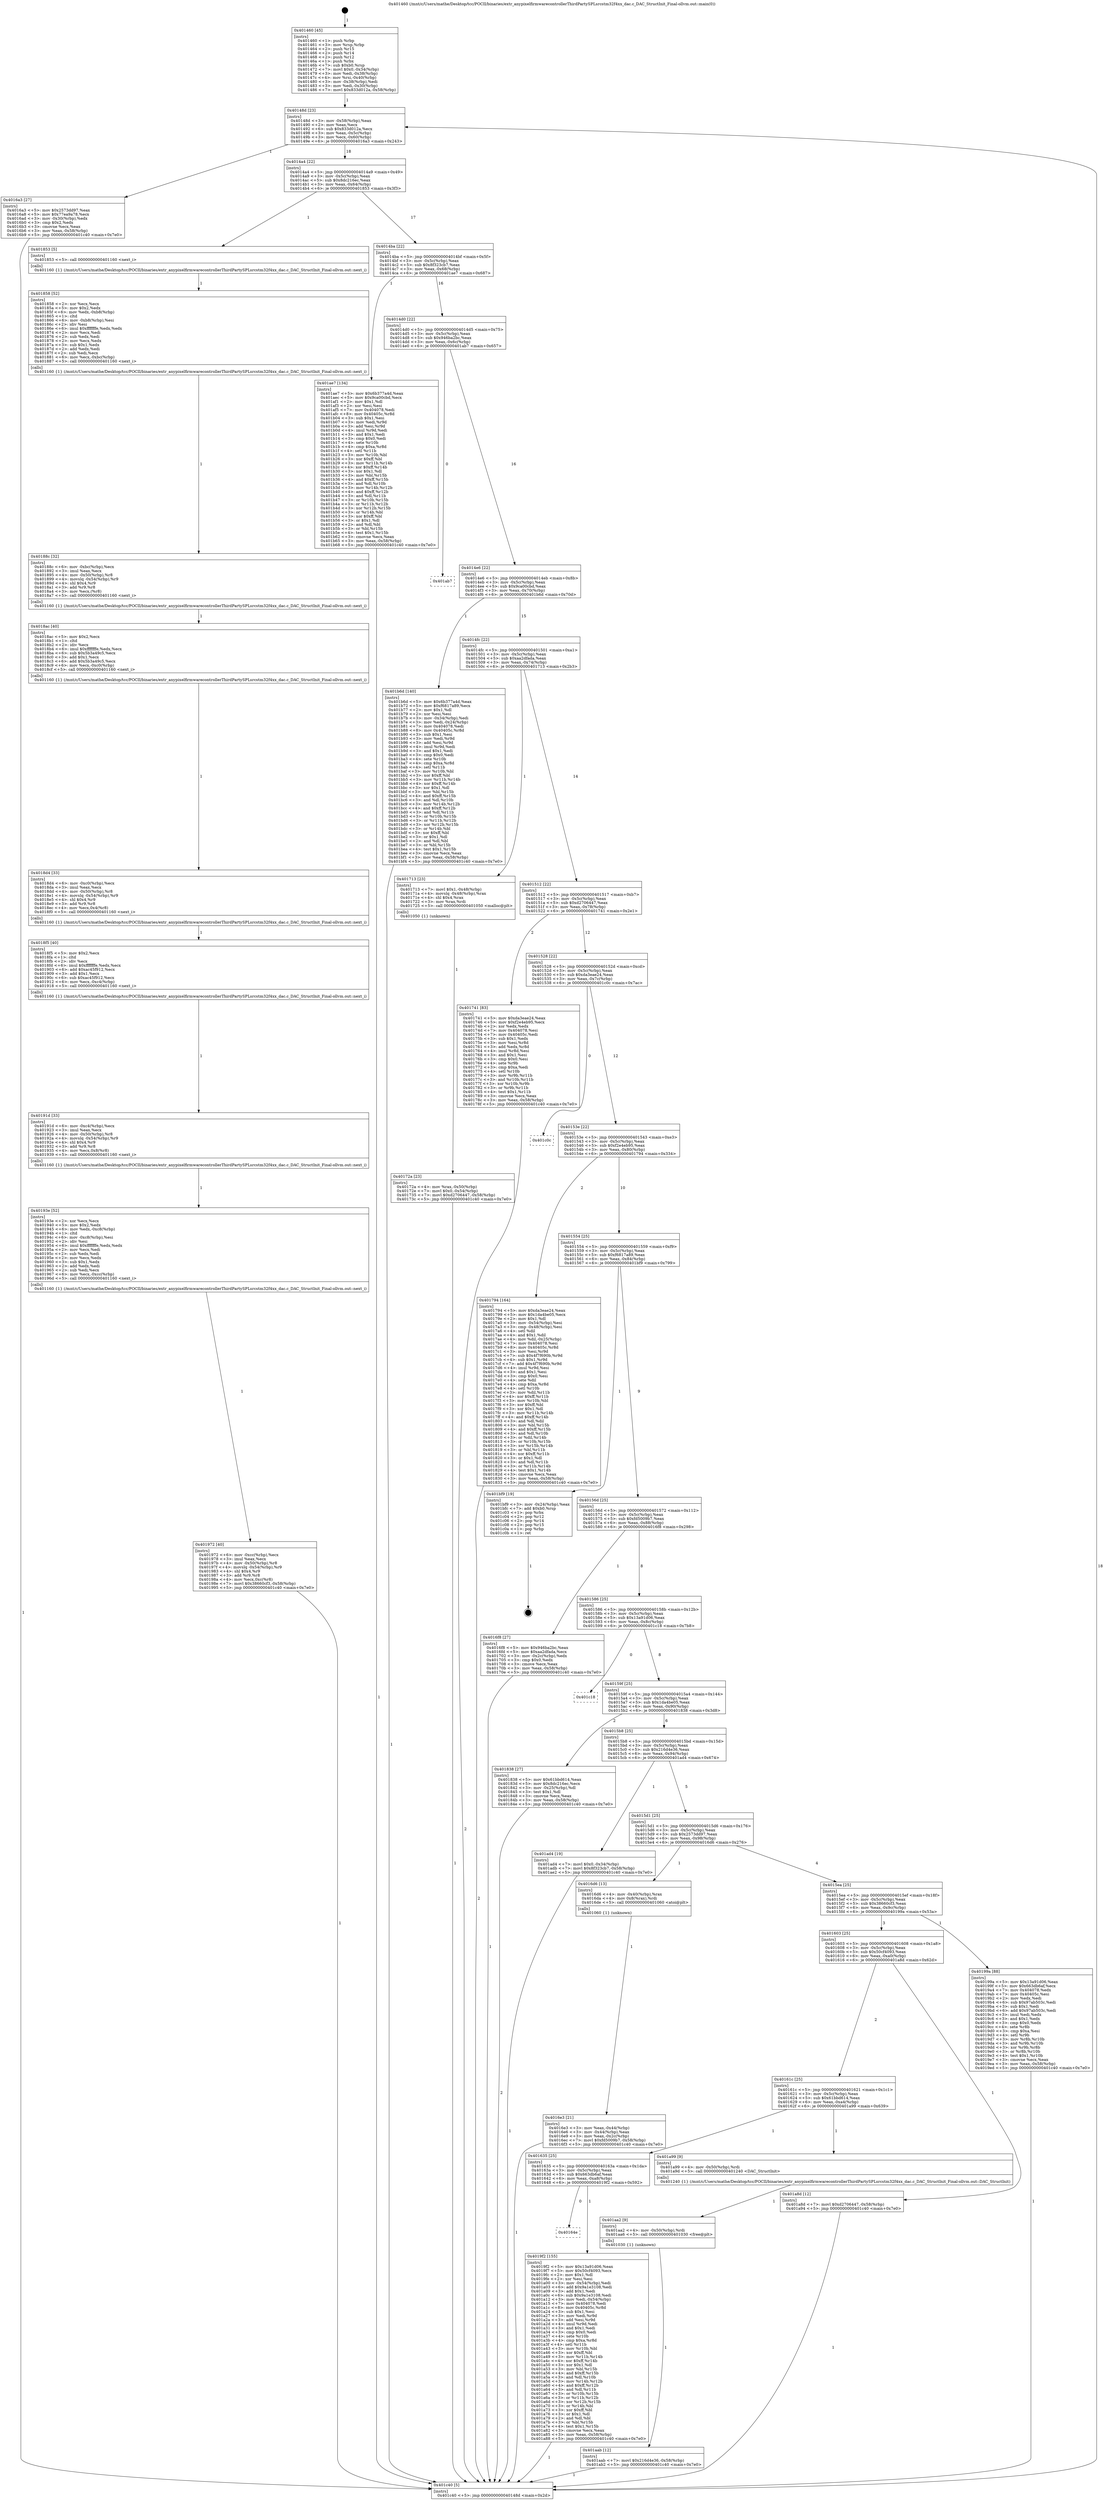 digraph "0x401460" {
  label = "0x401460 (/mnt/c/Users/mathe/Desktop/tcc/POCII/binaries/extr_anypixelfirmwarecontrollerThirdPartySPLsrcstm32f4xx_dac.c_DAC_StructInit_Final-ollvm.out::main(0))"
  labelloc = "t"
  node[shape=record]

  Entry [label="",width=0.3,height=0.3,shape=circle,fillcolor=black,style=filled]
  "0x40148d" [label="{
     0x40148d [23]\l
     | [instrs]\l
     &nbsp;&nbsp;0x40148d \<+3\>: mov -0x58(%rbp),%eax\l
     &nbsp;&nbsp;0x401490 \<+2\>: mov %eax,%ecx\l
     &nbsp;&nbsp;0x401492 \<+6\>: sub $0x833d012a,%ecx\l
     &nbsp;&nbsp;0x401498 \<+3\>: mov %eax,-0x5c(%rbp)\l
     &nbsp;&nbsp;0x40149b \<+3\>: mov %ecx,-0x60(%rbp)\l
     &nbsp;&nbsp;0x40149e \<+6\>: je 00000000004016a3 \<main+0x243\>\l
  }"]
  "0x4016a3" [label="{
     0x4016a3 [27]\l
     | [instrs]\l
     &nbsp;&nbsp;0x4016a3 \<+5\>: mov $0x2573dd97,%eax\l
     &nbsp;&nbsp;0x4016a8 \<+5\>: mov $0x77ea9a78,%ecx\l
     &nbsp;&nbsp;0x4016ad \<+3\>: mov -0x30(%rbp),%edx\l
     &nbsp;&nbsp;0x4016b0 \<+3\>: cmp $0x2,%edx\l
     &nbsp;&nbsp;0x4016b3 \<+3\>: cmovne %ecx,%eax\l
     &nbsp;&nbsp;0x4016b6 \<+3\>: mov %eax,-0x58(%rbp)\l
     &nbsp;&nbsp;0x4016b9 \<+5\>: jmp 0000000000401c40 \<main+0x7e0\>\l
  }"]
  "0x4014a4" [label="{
     0x4014a4 [22]\l
     | [instrs]\l
     &nbsp;&nbsp;0x4014a4 \<+5\>: jmp 00000000004014a9 \<main+0x49\>\l
     &nbsp;&nbsp;0x4014a9 \<+3\>: mov -0x5c(%rbp),%eax\l
     &nbsp;&nbsp;0x4014ac \<+5\>: sub $0x8dc216ec,%eax\l
     &nbsp;&nbsp;0x4014b1 \<+3\>: mov %eax,-0x64(%rbp)\l
     &nbsp;&nbsp;0x4014b4 \<+6\>: je 0000000000401853 \<main+0x3f3\>\l
  }"]
  "0x401c40" [label="{
     0x401c40 [5]\l
     | [instrs]\l
     &nbsp;&nbsp;0x401c40 \<+5\>: jmp 000000000040148d \<main+0x2d\>\l
  }"]
  "0x401460" [label="{
     0x401460 [45]\l
     | [instrs]\l
     &nbsp;&nbsp;0x401460 \<+1\>: push %rbp\l
     &nbsp;&nbsp;0x401461 \<+3\>: mov %rsp,%rbp\l
     &nbsp;&nbsp;0x401464 \<+2\>: push %r15\l
     &nbsp;&nbsp;0x401466 \<+2\>: push %r14\l
     &nbsp;&nbsp;0x401468 \<+2\>: push %r12\l
     &nbsp;&nbsp;0x40146a \<+1\>: push %rbx\l
     &nbsp;&nbsp;0x40146b \<+7\>: sub $0xb0,%rsp\l
     &nbsp;&nbsp;0x401472 \<+7\>: movl $0x0,-0x34(%rbp)\l
     &nbsp;&nbsp;0x401479 \<+3\>: mov %edi,-0x38(%rbp)\l
     &nbsp;&nbsp;0x40147c \<+4\>: mov %rsi,-0x40(%rbp)\l
     &nbsp;&nbsp;0x401480 \<+3\>: mov -0x38(%rbp),%edi\l
     &nbsp;&nbsp;0x401483 \<+3\>: mov %edi,-0x30(%rbp)\l
     &nbsp;&nbsp;0x401486 \<+7\>: movl $0x833d012a,-0x58(%rbp)\l
  }"]
  Exit [label="",width=0.3,height=0.3,shape=circle,fillcolor=black,style=filled,peripheries=2]
  "0x401853" [label="{
     0x401853 [5]\l
     | [instrs]\l
     &nbsp;&nbsp;0x401853 \<+5\>: call 0000000000401160 \<next_i\>\l
     | [calls]\l
     &nbsp;&nbsp;0x401160 \{1\} (/mnt/c/Users/mathe/Desktop/tcc/POCII/binaries/extr_anypixelfirmwarecontrollerThirdPartySPLsrcstm32f4xx_dac.c_DAC_StructInit_Final-ollvm.out::next_i)\l
  }"]
  "0x4014ba" [label="{
     0x4014ba [22]\l
     | [instrs]\l
     &nbsp;&nbsp;0x4014ba \<+5\>: jmp 00000000004014bf \<main+0x5f\>\l
     &nbsp;&nbsp;0x4014bf \<+3\>: mov -0x5c(%rbp),%eax\l
     &nbsp;&nbsp;0x4014c2 \<+5\>: sub $0x8f323cb7,%eax\l
     &nbsp;&nbsp;0x4014c7 \<+3\>: mov %eax,-0x68(%rbp)\l
     &nbsp;&nbsp;0x4014ca \<+6\>: je 0000000000401ae7 \<main+0x687\>\l
  }"]
  "0x401aab" [label="{
     0x401aab [12]\l
     | [instrs]\l
     &nbsp;&nbsp;0x401aab \<+7\>: movl $0x216d4e36,-0x58(%rbp)\l
     &nbsp;&nbsp;0x401ab2 \<+5\>: jmp 0000000000401c40 \<main+0x7e0\>\l
  }"]
  "0x401ae7" [label="{
     0x401ae7 [134]\l
     | [instrs]\l
     &nbsp;&nbsp;0x401ae7 \<+5\>: mov $0x6b377a4d,%eax\l
     &nbsp;&nbsp;0x401aec \<+5\>: mov $0x9ca00cbd,%ecx\l
     &nbsp;&nbsp;0x401af1 \<+2\>: mov $0x1,%dl\l
     &nbsp;&nbsp;0x401af3 \<+2\>: xor %esi,%esi\l
     &nbsp;&nbsp;0x401af5 \<+7\>: mov 0x404078,%edi\l
     &nbsp;&nbsp;0x401afc \<+8\>: mov 0x40405c,%r8d\l
     &nbsp;&nbsp;0x401b04 \<+3\>: sub $0x1,%esi\l
     &nbsp;&nbsp;0x401b07 \<+3\>: mov %edi,%r9d\l
     &nbsp;&nbsp;0x401b0a \<+3\>: add %esi,%r9d\l
     &nbsp;&nbsp;0x401b0d \<+4\>: imul %r9d,%edi\l
     &nbsp;&nbsp;0x401b11 \<+3\>: and $0x1,%edi\l
     &nbsp;&nbsp;0x401b14 \<+3\>: cmp $0x0,%edi\l
     &nbsp;&nbsp;0x401b17 \<+4\>: sete %r10b\l
     &nbsp;&nbsp;0x401b1b \<+4\>: cmp $0xa,%r8d\l
     &nbsp;&nbsp;0x401b1f \<+4\>: setl %r11b\l
     &nbsp;&nbsp;0x401b23 \<+3\>: mov %r10b,%bl\l
     &nbsp;&nbsp;0x401b26 \<+3\>: xor $0xff,%bl\l
     &nbsp;&nbsp;0x401b29 \<+3\>: mov %r11b,%r14b\l
     &nbsp;&nbsp;0x401b2c \<+4\>: xor $0xff,%r14b\l
     &nbsp;&nbsp;0x401b30 \<+3\>: xor $0x1,%dl\l
     &nbsp;&nbsp;0x401b33 \<+3\>: mov %bl,%r15b\l
     &nbsp;&nbsp;0x401b36 \<+4\>: and $0xff,%r15b\l
     &nbsp;&nbsp;0x401b3a \<+3\>: and %dl,%r10b\l
     &nbsp;&nbsp;0x401b3d \<+3\>: mov %r14b,%r12b\l
     &nbsp;&nbsp;0x401b40 \<+4\>: and $0xff,%r12b\l
     &nbsp;&nbsp;0x401b44 \<+3\>: and %dl,%r11b\l
     &nbsp;&nbsp;0x401b47 \<+3\>: or %r10b,%r15b\l
     &nbsp;&nbsp;0x401b4a \<+3\>: or %r11b,%r12b\l
     &nbsp;&nbsp;0x401b4d \<+3\>: xor %r12b,%r15b\l
     &nbsp;&nbsp;0x401b50 \<+3\>: or %r14b,%bl\l
     &nbsp;&nbsp;0x401b53 \<+3\>: xor $0xff,%bl\l
     &nbsp;&nbsp;0x401b56 \<+3\>: or $0x1,%dl\l
     &nbsp;&nbsp;0x401b59 \<+2\>: and %dl,%bl\l
     &nbsp;&nbsp;0x401b5b \<+3\>: or %bl,%r15b\l
     &nbsp;&nbsp;0x401b5e \<+4\>: test $0x1,%r15b\l
     &nbsp;&nbsp;0x401b62 \<+3\>: cmovne %ecx,%eax\l
     &nbsp;&nbsp;0x401b65 \<+3\>: mov %eax,-0x58(%rbp)\l
     &nbsp;&nbsp;0x401b68 \<+5\>: jmp 0000000000401c40 \<main+0x7e0\>\l
  }"]
  "0x4014d0" [label="{
     0x4014d0 [22]\l
     | [instrs]\l
     &nbsp;&nbsp;0x4014d0 \<+5\>: jmp 00000000004014d5 \<main+0x75\>\l
     &nbsp;&nbsp;0x4014d5 \<+3\>: mov -0x5c(%rbp),%eax\l
     &nbsp;&nbsp;0x4014d8 \<+5\>: sub $0x946ba2bc,%eax\l
     &nbsp;&nbsp;0x4014dd \<+3\>: mov %eax,-0x6c(%rbp)\l
     &nbsp;&nbsp;0x4014e0 \<+6\>: je 0000000000401ab7 \<main+0x657\>\l
  }"]
  "0x401aa2" [label="{
     0x401aa2 [9]\l
     | [instrs]\l
     &nbsp;&nbsp;0x401aa2 \<+4\>: mov -0x50(%rbp),%rdi\l
     &nbsp;&nbsp;0x401aa6 \<+5\>: call 0000000000401030 \<free@plt\>\l
     | [calls]\l
     &nbsp;&nbsp;0x401030 \{1\} (unknown)\l
  }"]
  "0x401ab7" [label="{
     0x401ab7\l
  }", style=dashed]
  "0x4014e6" [label="{
     0x4014e6 [22]\l
     | [instrs]\l
     &nbsp;&nbsp;0x4014e6 \<+5\>: jmp 00000000004014eb \<main+0x8b\>\l
     &nbsp;&nbsp;0x4014eb \<+3\>: mov -0x5c(%rbp),%eax\l
     &nbsp;&nbsp;0x4014ee \<+5\>: sub $0x9ca00cbd,%eax\l
     &nbsp;&nbsp;0x4014f3 \<+3\>: mov %eax,-0x70(%rbp)\l
     &nbsp;&nbsp;0x4014f6 \<+6\>: je 0000000000401b6d \<main+0x70d\>\l
  }"]
  "0x40164e" [label="{
     0x40164e\l
  }", style=dashed]
  "0x401b6d" [label="{
     0x401b6d [140]\l
     | [instrs]\l
     &nbsp;&nbsp;0x401b6d \<+5\>: mov $0x6b377a4d,%eax\l
     &nbsp;&nbsp;0x401b72 \<+5\>: mov $0xf6817a89,%ecx\l
     &nbsp;&nbsp;0x401b77 \<+2\>: mov $0x1,%dl\l
     &nbsp;&nbsp;0x401b79 \<+2\>: xor %esi,%esi\l
     &nbsp;&nbsp;0x401b7b \<+3\>: mov -0x34(%rbp),%edi\l
     &nbsp;&nbsp;0x401b7e \<+3\>: mov %edi,-0x24(%rbp)\l
     &nbsp;&nbsp;0x401b81 \<+7\>: mov 0x404078,%edi\l
     &nbsp;&nbsp;0x401b88 \<+8\>: mov 0x40405c,%r8d\l
     &nbsp;&nbsp;0x401b90 \<+3\>: sub $0x1,%esi\l
     &nbsp;&nbsp;0x401b93 \<+3\>: mov %edi,%r9d\l
     &nbsp;&nbsp;0x401b96 \<+3\>: add %esi,%r9d\l
     &nbsp;&nbsp;0x401b99 \<+4\>: imul %r9d,%edi\l
     &nbsp;&nbsp;0x401b9d \<+3\>: and $0x1,%edi\l
     &nbsp;&nbsp;0x401ba0 \<+3\>: cmp $0x0,%edi\l
     &nbsp;&nbsp;0x401ba3 \<+4\>: sete %r10b\l
     &nbsp;&nbsp;0x401ba7 \<+4\>: cmp $0xa,%r8d\l
     &nbsp;&nbsp;0x401bab \<+4\>: setl %r11b\l
     &nbsp;&nbsp;0x401baf \<+3\>: mov %r10b,%bl\l
     &nbsp;&nbsp;0x401bb2 \<+3\>: xor $0xff,%bl\l
     &nbsp;&nbsp;0x401bb5 \<+3\>: mov %r11b,%r14b\l
     &nbsp;&nbsp;0x401bb8 \<+4\>: xor $0xff,%r14b\l
     &nbsp;&nbsp;0x401bbc \<+3\>: xor $0x1,%dl\l
     &nbsp;&nbsp;0x401bbf \<+3\>: mov %bl,%r15b\l
     &nbsp;&nbsp;0x401bc2 \<+4\>: and $0xff,%r15b\l
     &nbsp;&nbsp;0x401bc6 \<+3\>: and %dl,%r10b\l
     &nbsp;&nbsp;0x401bc9 \<+3\>: mov %r14b,%r12b\l
     &nbsp;&nbsp;0x401bcc \<+4\>: and $0xff,%r12b\l
     &nbsp;&nbsp;0x401bd0 \<+3\>: and %dl,%r11b\l
     &nbsp;&nbsp;0x401bd3 \<+3\>: or %r10b,%r15b\l
     &nbsp;&nbsp;0x401bd6 \<+3\>: or %r11b,%r12b\l
     &nbsp;&nbsp;0x401bd9 \<+3\>: xor %r12b,%r15b\l
     &nbsp;&nbsp;0x401bdc \<+3\>: or %r14b,%bl\l
     &nbsp;&nbsp;0x401bdf \<+3\>: xor $0xff,%bl\l
     &nbsp;&nbsp;0x401be2 \<+3\>: or $0x1,%dl\l
     &nbsp;&nbsp;0x401be5 \<+2\>: and %dl,%bl\l
     &nbsp;&nbsp;0x401be7 \<+3\>: or %bl,%r15b\l
     &nbsp;&nbsp;0x401bea \<+4\>: test $0x1,%r15b\l
     &nbsp;&nbsp;0x401bee \<+3\>: cmovne %ecx,%eax\l
     &nbsp;&nbsp;0x401bf1 \<+3\>: mov %eax,-0x58(%rbp)\l
     &nbsp;&nbsp;0x401bf4 \<+5\>: jmp 0000000000401c40 \<main+0x7e0\>\l
  }"]
  "0x4014fc" [label="{
     0x4014fc [22]\l
     | [instrs]\l
     &nbsp;&nbsp;0x4014fc \<+5\>: jmp 0000000000401501 \<main+0xa1\>\l
     &nbsp;&nbsp;0x401501 \<+3\>: mov -0x5c(%rbp),%eax\l
     &nbsp;&nbsp;0x401504 \<+5\>: sub $0xaa2dfada,%eax\l
     &nbsp;&nbsp;0x401509 \<+3\>: mov %eax,-0x74(%rbp)\l
     &nbsp;&nbsp;0x40150c \<+6\>: je 0000000000401713 \<main+0x2b3\>\l
  }"]
  "0x4019f2" [label="{
     0x4019f2 [155]\l
     | [instrs]\l
     &nbsp;&nbsp;0x4019f2 \<+5\>: mov $0x13a91d06,%eax\l
     &nbsp;&nbsp;0x4019f7 \<+5\>: mov $0x50cf4093,%ecx\l
     &nbsp;&nbsp;0x4019fc \<+2\>: mov $0x1,%dl\l
     &nbsp;&nbsp;0x4019fe \<+2\>: xor %esi,%esi\l
     &nbsp;&nbsp;0x401a00 \<+3\>: mov -0x54(%rbp),%edi\l
     &nbsp;&nbsp;0x401a03 \<+6\>: add $0x9a1e3108,%edi\l
     &nbsp;&nbsp;0x401a09 \<+3\>: add $0x1,%edi\l
     &nbsp;&nbsp;0x401a0c \<+6\>: sub $0x9a1e3108,%edi\l
     &nbsp;&nbsp;0x401a12 \<+3\>: mov %edi,-0x54(%rbp)\l
     &nbsp;&nbsp;0x401a15 \<+7\>: mov 0x404078,%edi\l
     &nbsp;&nbsp;0x401a1c \<+8\>: mov 0x40405c,%r8d\l
     &nbsp;&nbsp;0x401a24 \<+3\>: sub $0x1,%esi\l
     &nbsp;&nbsp;0x401a27 \<+3\>: mov %edi,%r9d\l
     &nbsp;&nbsp;0x401a2a \<+3\>: add %esi,%r9d\l
     &nbsp;&nbsp;0x401a2d \<+4\>: imul %r9d,%edi\l
     &nbsp;&nbsp;0x401a31 \<+3\>: and $0x1,%edi\l
     &nbsp;&nbsp;0x401a34 \<+3\>: cmp $0x0,%edi\l
     &nbsp;&nbsp;0x401a37 \<+4\>: sete %r10b\l
     &nbsp;&nbsp;0x401a3b \<+4\>: cmp $0xa,%r8d\l
     &nbsp;&nbsp;0x401a3f \<+4\>: setl %r11b\l
     &nbsp;&nbsp;0x401a43 \<+3\>: mov %r10b,%bl\l
     &nbsp;&nbsp;0x401a46 \<+3\>: xor $0xff,%bl\l
     &nbsp;&nbsp;0x401a49 \<+3\>: mov %r11b,%r14b\l
     &nbsp;&nbsp;0x401a4c \<+4\>: xor $0xff,%r14b\l
     &nbsp;&nbsp;0x401a50 \<+3\>: xor $0x1,%dl\l
     &nbsp;&nbsp;0x401a53 \<+3\>: mov %bl,%r15b\l
     &nbsp;&nbsp;0x401a56 \<+4\>: and $0xff,%r15b\l
     &nbsp;&nbsp;0x401a5a \<+3\>: and %dl,%r10b\l
     &nbsp;&nbsp;0x401a5d \<+3\>: mov %r14b,%r12b\l
     &nbsp;&nbsp;0x401a60 \<+4\>: and $0xff,%r12b\l
     &nbsp;&nbsp;0x401a64 \<+3\>: and %dl,%r11b\l
     &nbsp;&nbsp;0x401a67 \<+3\>: or %r10b,%r15b\l
     &nbsp;&nbsp;0x401a6a \<+3\>: or %r11b,%r12b\l
     &nbsp;&nbsp;0x401a6d \<+3\>: xor %r12b,%r15b\l
     &nbsp;&nbsp;0x401a70 \<+3\>: or %r14b,%bl\l
     &nbsp;&nbsp;0x401a73 \<+3\>: xor $0xff,%bl\l
     &nbsp;&nbsp;0x401a76 \<+3\>: or $0x1,%dl\l
     &nbsp;&nbsp;0x401a79 \<+2\>: and %dl,%bl\l
     &nbsp;&nbsp;0x401a7b \<+3\>: or %bl,%r15b\l
     &nbsp;&nbsp;0x401a7e \<+4\>: test $0x1,%r15b\l
     &nbsp;&nbsp;0x401a82 \<+3\>: cmovne %ecx,%eax\l
     &nbsp;&nbsp;0x401a85 \<+3\>: mov %eax,-0x58(%rbp)\l
     &nbsp;&nbsp;0x401a88 \<+5\>: jmp 0000000000401c40 \<main+0x7e0\>\l
  }"]
  "0x401713" [label="{
     0x401713 [23]\l
     | [instrs]\l
     &nbsp;&nbsp;0x401713 \<+7\>: movl $0x1,-0x48(%rbp)\l
     &nbsp;&nbsp;0x40171a \<+4\>: movslq -0x48(%rbp),%rax\l
     &nbsp;&nbsp;0x40171e \<+4\>: shl $0x4,%rax\l
     &nbsp;&nbsp;0x401722 \<+3\>: mov %rax,%rdi\l
     &nbsp;&nbsp;0x401725 \<+5\>: call 0000000000401050 \<malloc@plt\>\l
     | [calls]\l
     &nbsp;&nbsp;0x401050 \{1\} (unknown)\l
  }"]
  "0x401512" [label="{
     0x401512 [22]\l
     | [instrs]\l
     &nbsp;&nbsp;0x401512 \<+5\>: jmp 0000000000401517 \<main+0xb7\>\l
     &nbsp;&nbsp;0x401517 \<+3\>: mov -0x5c(%rbp),%eax\l
     &nbsp;&nbsp;0x40151a \<+5\>: sub $0xd2706447,%eax\l
     &nbsp;&nbsp;0x40151f \<+3\>: mov %eax,-0x78(%rbp)\l
     &nbsp;&nbsp;0x401522 \<+6\>: je 0000000000401741 \<main+0x2e1\>\l
  }"]
  "0x401635" [label="{
     0x401635 [25]\l
     | [instrs]\l
     &nbsp;&nbsp;0x401635 \<+5\>: jmp 000000000040163a \<main+0x1da\>\l
     &nbsp;&nbsp;0x40163a \<+3\>: mov -0x5c(%rbp),%eax\l
     &nbsp;&nbsp;0x40163d \<+5\>: sub $0x663db6af,%eax\l
     &nbsp;&nbsp;0x401642 \<+6\>: mov %eax,-0xa8(%rbp)\l
     &nbsp;&nbsp;0x401648 \<+6\>: je 00000000004019f2 \<main+0x592\>\l
  }"]
  "0x401741" [label="{
     0x401741 [83]\l
     | [instrs]\l
     &nbsp;&nbsp;0x401741 \<+5\>: mov $0xda3eae24,%eax\l
     &nbsp;&nbsp;0x401746 \<+5\>: mov $0xf2e4eb95,%ecx\l
     &nbsp;&nbsp;0x40174b \<+2\>: xor %edx,%edx\l
     &nbsp;&nbsp;0x40174d \<+7\>: mov 0x404078,%esi\l
     &nbsp;&nbsp;0x401754 \<+7\>: mov 0x40405c,%edi\l
     &nbsp;&nbsp;0x40175b \<+3\>: sub $0x1,%edx\l
     &nbsp;&nbsp;0x40175e \<+3\>: mov %esi,%r8d\l
     &nbsp;&nbsp;0x401761 \<+3\>: add %edx,%r8d\l
     &nbsp;&nbsp;0x401764 \<+4\>: imul %r8d,%esi\l
     &nbsp;&nbsp;0x401768 \<+3\>: and $0x1,%esi\l
     &nbsp;&nbsp;0x40176b \<+3\>: cmp $0x0,%esi\l
     &nbsp;&nbsp;0x40176e \<+4\>: sete %r9b\l
     &nbsp;&nbsp;0x401772 \<+3\>: cmp $0xa,%edi\l
     &nbsp;&nbsp;0x401775 \<+4\>: setl %r10b\l
     &nbsp;&nbsp;0x401779 \<+3\>: mov %r9b,%r11b\l
     &nbsp;&nbsp;0x40177c \<+3\>: and %r10b,%r11b\l
     &nbsp;&nbsp;0x40177f \<+3\>: xor %r10b,%r9b\l
     &nbsp;&nbsp;0x401782 \<+3\>: or %r9b,%r11b\l
     &nbsp;&nbsp;0x401785 \<+4\>: test $0x1,%r11b\l
     &nbsp;&nbsp;0x401789 \<+3\>: cmovne %ecx,%eax\l
     &nbsp;&nbsp;0x40178c \<+3\>: mov %eax,-0x58(%rbp)\l
     &nbsp;&nbsp;0x40178f \<+5\>: jmp 0000000000401c40 \<main+0x7e0\>\l
  }"]
  "0x401528" [label="{
     0x401528 [22]\l
     | [instrs]\l
     &nbsp;&nbsp;0x401528 \<+5\>: jmp 000000000040152d \<main+0xcd\>\l
     &nbsp;&nbsp;0x40152d \<+3\>: mov -0x5c(%rbp),%eax\l
     &nbsp;&nbsp;0x401530 \<+5\>: sub $0xda3eae24,%eax\l
     &nbsp;&nbsp;0x401535 \<+3\>: mov %eax,-0x7c(%rbp)\l
     &nbsp;&nbsp;0x401538 \<+6\>: je 0000000000401c0c \<main+0x7ac\>\l
  }"]
  "0x401a99" [label="{
     0x401a99 [9]\l
     | [instrs]\l
     &nbsp;&nbsp;0x401a99 \<+4\>: mov -0x50(%rbp),%rdi\l
     &nbsp;&nbsp;0x401a9d \<+5\>: call 0000000000401240 \<DAC_StructInit\>\l
     | [calls]\l
     &nbsp;&nbsp;0x401240 \{1\} (/mnt/c/Users/mathe/Desktop/tcc/POCII/binaries/extr_anypixelfirmwarecontrollerThirdPartySPLsrcstm32f4xx_dac.c_DAC_StructInit_Final-ollvm.out::DAC_StructInit)\l
  }"]
  "0x401c0c" [label="{
     0x401c0c\l
  }", style=dashed]
  "0x40153e" [label="{
     0x40153e [22]\l
     | [instrs]\l
     &nbsp;&nbsp;0x40153e \<+5\>: jmp 0000000000401543 \<main+0xe3\>\l
     &nbsp;&nbsp;0x401543 \<+3\>: mov -0x5c(%rbp),%eax\l
     &nbsp;&nbsp;0x401546 \<+5\>: sub $0xf2e4eb95,%eax\l
     &nbsp;&nbsp;0x40154b \<+3\>: mov %eax,-0x80(%rbp)\l
     &nbsp;&nbsp;0x40154e \<+6\>: je 0000000000401794 \<main+0x334\>\l
  }"]
  "0x40161c" [label="{
     0x40161c [25]\l
     | [instrs]\l
     &nbsp;&nbsp;0x40161c \<+5\>: jmp 0000000000401621 \<main+0x1c1\>\l
     &nbsp;&nbsp;0x401621 \<+3\>: mov -0x5c(%rbp),%eax\l
     &nbsp;&nbsp;0x401624 \<+5\>: sub $0x61bbd614,%eax\l
     &nbsp;&nbsp;0x401629 \<+6\>: mov %eax,-0xa4(%rbp)\l
     &nbsp;&nbsp;0x40162f \<+6\>: je 0000000000401a99 \<main+0x639\>\l
  }"]
  "0x401794" [label="{
     0x401794 [164]\l
     | [instrs]\l
     &nbsp;&nbsp;0x401794 \<+5\>: mov $0xda3eae24,%eax\l
     &nbsp;&nbsp;0x401799 \<+5\>: mov $0x1da4be05,%ecx\l
     &nbsp;&nbsp;0x40179e \<+2\>: mov $0x1,%dl\l
     &nbsp;&nbsp;0x4017a0 \<+3\>: mov -0x54(%rbp),%esi\l
     &nbsp;&nbsp;0x4017a3 \<+3\>: cmp -0x48(%rbp),%esi\l
     &nbsp;&nbsp;0x4017a6 \<+4\>: setl %dil\l
     &nbsp;&nbsp;0x4017aa \<+4\>: and $0x1,%dil\l
     &nbsp;&nbsp;0x4017ae \<+4\>: mov %dil,-0x25(%rbp)\l
     &nbsp;&nbsp;0x4017b2 \<+7\>: mov 0x404078,%esi\l
     &nbsp;&nbsp;0x4017b9 \<+8\>: mov 0x40405c,%r8d\l
     &nbsp;&nbsp;0x4017c1 \<+3\>: mov %esi,%r9d\l
     &nbsp;&nbsp;0x4017c4 \<+7\>: sub $0x4f7f690b,%r9d\l
     &nbsp;&nbsp;0x4017cb \<+4\>: sub $0x1,%r9d\l
     &nbsp;&nbsp;0x4017cf \<+7\>: add $0x4f7f690b,%r9d\l
     &nbsp;&nbsp;0x4017d6 \<+4\>: imul %r9d,%esi\l
     &nbsp;&nbsp;0x4017da \<+3\>: and $0x1,%esi\l
     &nbsp;&nbsp;0x4017dd \<+3\>: cmp $0x0,%esi\l
     &nbsp;&nbsp;0x4017e0 \<+4\>: sete %dil\l
     &nbsp;&nbsp;0x4017e4 \<+4\>: cmp $0xa,%r8d\l
     &nbsp;&nbsp;0x4017e8 \<+4\>: setl %r10b\l
     &nbsp;&nbsp;0x4017ec \<+3\>: mov %dil,%r11b\l
     &nbsp;&nbsp;0x4017ef \<+4\>: xor $0xff,%r11b\l
     &nbsp;&nbsp;0x4017f3 \<+3\>: mov %r10b,%bl\l
     &nbsp;&nbsp;0x4017f6 \<+3\>: xor $0xff,%bl\l
     &nbsp;&nbsp;0x4017f9 \<+3\>: xor $0x1,%dl\l
     &nbsp;&nbsp;0x4017fc \<+3\>: mov %r11b,%r14b\l
     &nbsp;&nbsp;0x4017ff \<+4\>: and $0xff,%r14b\l
     &nbsp;&nbsp;0x401803 \<+3\>: and %dl,%dil\l
     &nbsp;&nbsp;0x401806 \<+3\>: mov %bl,%r15b\l
     &nbsp;&nbsp;0x401809 \<+4\>: and $0xff,%r15b\l
     &nbsp;&nbsp;0x40180d \<+3\>: and %dl,%r10b\l
     &nbsp;&nbsp;0x401810 \<+3\>: or %dil,%r14b\l
     &nbsp;&nbsp;0x401813 \<+3\>: or %r10b,%r15b\l
     &nbsp;&nbsp;0x401816 \<+3\>: xor %r15b,%r14b\l
     &nbsp;&nbsp;0x401819 \<+3\>: or %bl,%r11b\l
     &nbsp;&nbsp;0x40181c \<+4\>: xor $0xff,%r11b\l
     &nbsp;&nbsp;0x401820 \<+3\>: or $0x1,%dl\l
     &nbsp;&nbsp;0x401823 \<+3\>: and %dl,%r11b\l
     &nbsp;&nbsp;0x401826 \<+3\>: or %r11b,%r14b\l
     &nbsp;&nbsp;0x401829 \<+4\>: test $0x1,%r14b\l
     &nbsp;&nbsp;0x40182d \<+3\>: cmovne %ecx,%eax\l
     &nbsp;&nbsp;0x401830 \<+3\>: mov %eax,-0x58(%rbp)\l
     &nbsp;&nbsp;0x401833 \<+5\>: jmp 0000000000401c40 \<main+0x7e0\>\l
  }"]
  "0x401554" [label="{
     0x401554 [25]\l
     | [instrs]\l
     &nbsp;&nbsp;0x401554 \<+5\>: jmp 0000000000401559 \<main+0xf9\>\l
     &nbsp;&nbsp;0x401559 \<+3\>: mov -0x5c(%rbp),%eax\l
     &nbsp;&nbsp;0x40155c \<+5\>: sub $0xf6817a89,%eax\l
     &nbsp;&nbsp;0x401561 \<+6\>: mov %eax,-0x84(%rbp)\l
     &nbsp;&nbsp;0x401567 \<+6\>: je 0000000000401bf9 \<main+0x799\>\l
  }"]
  "0x401a8d" [label="{
     0x401a8d [12]\l
     | [instrs]\l
     &nbsp;&nbsp;0x401a8d \<+7\>: movl $0xd2706447,-0x58(%rbp)\l
     &nbsp;&nbsp;0x401a94 \<+5\>: jmp 0000000000401c40 \<main+0x7e0\>\l
  }"]
  "0x401bf9" [label="{
     0x401bf9 [19]\l
     | [instrs]\l
     &nbsp;&nbsp;0x401bf9 \<+3\>: mov -0x24(%rbp),%eax\l
     &nbsp;&nbsp;0x401bfc \<+7\>: add $0xb0,%rsp\l
     &nbsp;&nbsp;0x401c03 \<+1\>: pop %rbx\l
     &nbsp;&nbsp;0x401c04 \<+2\>: pop %r12\l
     &nbsp;&nbsp;0x401c06 \<+2\>: pop %r14\l
     &nbsp;&nbsp;0x401c08 \<+2\>: pop %r15\l
     &nbsp;&nbsp;0x401c0a \<+1\>: pop %rbp\l
     &nbsp;&nbsp;0x401c0b \<+1\>: ret\l
  }"]
  "0x40156d" [label="{
     0x40156d [25]\l
     | [instrs]\l
     &nbsp;&nbsp;0x40156d \<+5\>: jmp 0000000000401572 \<main+0x112\>\l
     &nbsp;&nbsp;0x401572 \<+3\>: mov -0x5c(%rbp),%eax\l
     &nbsp;&nbsp;0x401575 \<+5\>: sub $0xfd5009b7,%eax\l
     &nbsp;&nbsp;0x40157a \<+6\>: mov %eax,-0x88(%rbp)\l
     &nbsp;&nbsp;0x401580 \<+6\>: je 00000000004016f8 \<main+0x298\>\l
  }"]
  "0x401603" [label="{
     0x401603 [25]\l
     | [instrs]\l
     &nbsp;&nbsp;0x401603 \<+5\>: jmp 0000000000401608 \<main+0x1a8\>\l
     &nbsp;&nbsp;0x401608 \<+3\>: mov -0x5c(%rbp),%eax\l
     &nbsp;&nbsp;0x40160b \<+5\>: sub $0x50cf4093,%eax\l
     &nbsp;&nbsp;0x401610 \<+6\>: mov %eax,-0xa0(%rbp)\l
     &nbsp;&nbsp;0x401616 \<+6\>: je 0000000000401a8d \<main+0x62d\>\l
  }"]
  "0x4016f8" [label="{
     0x4016f8 [27]\l
     | [instrs]\l
     &nbsp;&nbsp;0x4016f8 \<+5\>: mov $0x946ba2bc,%eax\l
     &nbsp;&nbsp;0x4016fd \<+5\>: mov $0xaa2dfada,%ecx\l
     &nbsp;&nbsp;0x401702 \<+3\>: mov -0x2c(%rbp),%edx\l
     &nbsp;&nbsp;0x401705 \<+3\>: cmp $0x0,%edx\l
     &nbsp;&nbsp;0x401708 \<+3\>: cmove %ecx,%eax\l
     &nbsp;&nbsp;0x40170b \<+3\>: mov %eax,-0x58(%rbp)\l
     &nbsp;&nbsp;0x40170e \<+5\>: jmp 0000000000401c40 \<main+0x7e0\>\l
  }"]
  "0x401586" [label="{
     0x401586 [25]\l
     | [instrs]\l
     &nbsp;&nbsp;0x401586 \<+5\>: jmp 000000000040158b \<main+0x12b\>\l
     &nbsp;&nbsp;0x40158b \<+3\>: mov -0x5c(%rbp),%eax\l
     &nbsp;&nbsp;0x40158e \<+5\>: sub $0x13a91d06,%eax\l
     &nbsp;&nbsp;0x401593 \<+6\>: mov %eax,-0x8c(%rbp)\l
     &nbsp;&nbsp;0x401599 \<+6\>: je 0000000000401c18 \<main+0x7b8\>\l
  }"]
  "0x40199a" [label="{
     0x40199a [88]\l
     | [instrs]\l
     &nbsp;&nbsp;0x40199a \<+5\>: mov $0x13a91d06,%eax\l
     &nbsp;&nbsp;0x40199f \<+5\>: mov $0x663db6af,%ecx\l
     &nbsp;&nbsp;0x4019a4 \<+7\>: mov 0x404078,%edx\l
     &nbsp;&nbsp;0x4019ab \<+7\>: mov 0x40405c,%esi\l
     &nbsp;&nbsp;0x4019b2 \<+2\>: mov %edx,%edi\l
     &nbsp;&nbsp;0x4019b4 \<+6\>: sub $0x97ab503c,%edi\l
     &nbsp;&nbsp;0x4019ba \<+3\>: sub $0x1,%edi\l
     &nbsp;&nbsp;0x4019bd \<+6\>: add $0x97ab503c,%edi\l
     &nbsp;&nbsp;0x4019c3 \<+3\>: imul %edi,%edx\l
     &nbsp;&nbsp;0x4019c6 \<+3\>: and $0x1,%edx\l
     &nbsp;&nbsp;0x4019c9 \<+3\>: cmp $0x0,%edx\l
     &nbsp;&nbsp;0x4019cc \<+4\>: sete %r8b\l
     &nbsp;&nbsp;0x4019d0 \<+3\>: cmp $0xa,%esi\l
     &nbsp;&nbsp;0x4019d3 \<+4\>: setl %r9b\l
     &nbsp;&nbsp;0x4019d7 \<+3\>: mov %r8b,%r10b\l
     &nbsp;&nbsp;0x4019da \<+3\>: and %r9b,%r10b\l
     &nbsp;&nbsp;0x4019dd \<+3\>: xor %r9b,%r8b\l
     &nbsp;&nbsp;0x4019e0 \<+3\>: or %r8b,%r10b\l
     &nbsp;&nbsp;0x4019e3 \<+4\>: test $0x1,%r10b\l
     &nbsp;&nbsp;0x4019e7 \<+3\>: cmovne %ecx,%eax\l
     &nbsp;&nbsp;0x4019ea \<+3\>: mov %eax,-0x58(%rbp)\l
     &nbsp;&nbsp;0x4019ed \<+5\>: jmp 0000000000401c40 \<main+0x7e0\>\l
  }"]
  "0x401c18" [label="{
     0x401c18\l
  }", style=dashed]
  "0x40159f" [label="{
     0x40159f [25]\l
     | [instrs]\l
     &nbsp;&nbsp;0x40159f \<+5\>: jmp 00000000004015a4 \<main+0x144\>\l
     &nbsp;&nbsp;0x4015a4 \<+3\>: mov -0x5c(%rbp),%eax\l
     &nbsp;&nbsp;0x4015a7 \<+5\>: sub $0x1da4be05,%eax\l
     &nbsp;&nbsp;0x4015ac \<+6\>: mov %eax,-0x90(%rbp)\l
     &nbsp;&nbsp;0x4015b2 \<+6\>: je 0000000000401838 \<main+0x3d8\>\l
  }"]
  "0x401972" [label="{
     0x401972 [40]\l
     | [instrs]\l
     &nbsp;&nbsp;0x401972 \<+6\>: mov -0xcc(%rbp),%ecx\l
     &nbsp;&nbsp;0x401978 \<+3\>: imul %eax,%ecx\l
     &nbsp;&nbsp;0x40197b \<+4\>: mov -0x50(%rbp),%r8\l
     &nbsp;&nbsp;0x40197f \<+4\>: movslq -0x54(%rbp),%r9\l
     &nbsp;&nbsp;0x401983 \<+4\>: shl $0x4,%r9\l
     &nbsp;&nbsp;0x401987 \<+3\>: add %r9,%r8\l
     &nbsp;&nbsp;0x40198a \<+4\>: mov %ecx,0xc(%r8)\l
     &nbsp;&nbsp;0x40198e \<+7\>: movl $0x38660cf3,-0x58(%rbp)\l
     &nbsp;&nbsp;0x401995 \<+5\>: jmp 0000000000401c40 \<main+0x7e0\>\l
  }"]
  "0x401838" [label="{
     0x401838 [27]\l
     | [instrs]\l
     &nbsp;&nbsp;0x401838 \<+5\>: mov $0x61bbd614,%eax\l
     &nbsp;&nbsp;0x40183d \<+5\>: mov $0x8dc216ec,%ecx\l
     &nbsp;&nbsp;0x401842 \<+3\>: mov -0x25(%rbp),%dl\l
     &nbsp;&nbsp;0x401845 \<+3\>: test $0x1,%dl\l
     &nbsp;&nbsp;0x401848 \<+3\>: cmovne %ecx,%eax\l
     &nbsp;&nbsp;0x40184b \<+3\>: mov %eax,-0x58(%rbp)\l
     &nbsp;&nbsp;0x40184e \<+5\>: jmp 0000000000401c40 \<main+0x7e0\>\l
  }"]
  "0x4015b8" [label="{
     0x4015b8 [25]\l
     | [instrs]\l
     &nbsp;&nbsp;0x4015b8 \<+5\>: jmp 00000000004015bd \<main+0x15d\>\l
     &nbsp;&nbsp;0x4015bd \<+3\>: mov -0x5c(%rbp),%eax\l
     &nbsp;&nbsp;0x4015c0 \<+5\>: sub $0x216d4e36,%eax\l
     &nbsp;&nbsp;0x4015c5 \<+6\>: mov %eax,-0x94(%rbp)\l
     &nbsp;&nbsp;0x4015cb \<+6\>: je 0000000000401ad4 \<main+0x674\>\l
  }"]
  "0x40193e" [label="{
     0x40193e [52]\l
     | [instrs]\l
     &nbsp;&nbsp;0x40193e \<+2\>: xor %ecx,%ecx\l
     &nbsp;&nbsp;0x401940 \<+5\>: mov $0x2,%edx\l
     &nbsp;&nbsp;0x401945 \<+6\>: mov %edx,-0xc8(%rbp)\l
     &nbsp;&nbsp;0x40194b \<+1\>: cltd\l
     &nbsp;&nbsp;0x40194c \<+6\>: mov -0xc8(%rbp),%esi\l
     &nbsp;&nbsp;0x401952 \<+2\>: idiv %esi\l
     &nbsp;&nbsp;0x401954 \<+6\>: imul $0xfffffffe,%edx,%edx\l
     &nbsp;&nbsp;0x40195a \<+2\>: mov %ecx,%edi\l
     &nbsp;&nbsp;0x40195c \<+2\>: sub %edx,%edi\l
     &nbsp;&nbsp;0x40195e \<+2\>: mov %ecx,%edx\l
     &nbsp;&nbsp;0x401960 \<+3\>: sub $0x1,%edx\l
     &nbsp;&nbsp;0x401963 \<+2\>: add %edx,%edi\l
     &nbsp;&nbsp;0x401965 \<+2\>: sub %edi,%ecx\l
     &nbsp;&nbsp;0x401967 \<+6\>: mov %ecx,-0xcc(%rbp)\l
     &nbsp;&nbsp;0x40196d \<+5\>: call 0000000000401160 \<next_i\>\l
     | [calls]\l
     &nbsp;&nbsp;0x401160 \{1\} (/mnt/c/Users/mathe/Desktop/tcc/POCII/binaries/extr_anypixelfirmwarecontrollerThirdPartySPLsrcstm32f4xx_dac.c_DAC_StructInit_Final-ollvm.out::next_i)\l
  }"]
  "0x401ad4" [label="{
     0x401ad4 [19]\l
     | [instrs]\l
     &nbsp;&nbsp;0x401ad4 \<+7\>: movl $0x0,-0x34(%rbp)\l
     &nbsp;&nbsp;0x401adb \<+7\>: movl $0x8f323cb7,-0x58(%rbp)\l
     &nbsp;&nbsp;0x401ae2 \<+5\>: jmp 0000000000401c40 \<main+0x7e0\>\l
  }"]
  "0x4015d1" [label="{
     0x4015d1 [25]\l
     | [instrs]\l
     &nbsp;&nbsp;0x4015d1 \<+5\>: jmp 00000000004015d6 \<main+0x176\>\l
     &nbsp;&nbsp;0x4015d6 \<+3\>: mov -0x5c(%rbp),%eax\l
     &nbsp;&nbsp;0x4015d9 \<+5\>: sub $0x2573dd97,%eax\l
     &nbsp;&nbsp;0x4015de \<+6\>: mov %eax,-0x98(%rbp)\l
     &nbsp;&nbsp;0x4015e4 \<+6\>: je 00000000004016d6 \<main+0x276\>\l
  }"]
  "0x40191d" [label="{
     0x40191d [33]\l
     | [instrs]\l
     &nbsp;&nbsp;0x40191d \<+6\>: mov -0xc4(%rbp),%ecx\l
     &nbsp;&nbsp;0x401923 \<+3\>: imul %eax,%ecx\l
     &nbsp;&nbsp;0x401926 \<+4\>: mov -0x50(%rbp),%r8\l
     &nbsp;&nbsp;0x40192a \<+4\>: movslq -0x54(%rbp),%r9\l
     &nbsp;&nbsp;0x40192e \<+4\>: shl $0x4,%r9\l
     &nbsp;&nbsp;0x401932 \<+3\>: add %r9,%r8\l
     &nbsp;&nbsp;0x401935 \<+4\>: mov %ecx,0x8(%r8)\l
     &nbsp;&nbsp;0x401939 \<+5\>: call 0000000000401160 \<next_i\>\l
     | [calls]\l
     &nbsp;&nbsp;0x401160 \{1\} (/mnt/c/Users/mathe/Desktop/tcc/POCII/binaries/extr_anypixelfirmwarecontrollerThirdPartySPLsrcstm32f4xx_dac.c_DAC_StructInit_Final-ollvm.out::next_i)\l
  }"]
  "0x4016d6" [label="{
     0x4016d6 [13]\l
     | [instrs]\l
     &nbsp;&nbsp;0x4016d6 \<+4\>: mov -0x40(%rbp),%rax\l
     &nbsp;&nbsp;0x4016da \<+4\>: mov 0x8(%rax),%rdi\l
     &nbsp;&nbsp;0x4016de \<+5\>: call 0000000000401060 \<atoi@plt\>\l
     | [calls]\l
     &nbsp;&nbsp;0x401060 \{1\} (unknown)\l
  }"]
  "0x4015ea" [label="{
     0x4015ea [25]\l
     | [instrs]\l
     &nbsp;&nbsp;0x4015ea \<+5\>: jmp 00000000004015ef \<main+0x18f\>\l
     &nbsp;&nbsp;0x4015ef \<+3\>: mov -0x5c(%rbp),%eax\l
     &nbsp;&nbsp;0x4015f2 \<+5\>: sub $0x38660cf3,%eax\l
     &nbsp;&nbsp;0x4015f7 \<+6\>: mov %eax,-0x9c(%rbp)\l
     &nbsp;&nbsp;0x4015fd \<+6\>: je 000000000040199a \<main+0x53a\>\l
  }"]
  "0x4016e3" [label="{
     0x4016e3 [21]\l
     | [instrs]\l
     &nbsp;&nbsp;0x4016e3 \<+3\>: mov %eax,-0x44(%rbp)\l
     &nbsp;&nbsp;0x4016e6 \<+3\>: mov -0x44(%rbp),%eax\l
     &nbsp;&nbsp;0x4016e9 \<+3\>: mov %eax,-0x2c(%rbp)\l
     &nbsp;&nbsp;0x4016ec \<+7\>: movl $0xfd5009b7,-0x58(%rbp)\l
     &nbsp;&nbsp;0x4016f3 \<+5\>: jmp 0000000000401c40 \<main+0x7e0\>\l
  }"]
  "0x40172a" [label="{
     0x40172a [23]\l
     | [instrs]\l
     &nbsp;&nbsp;0x40172a \<+4\>: mov %rax,-0x50(%rbp)\l
     &nbsp;&nbsp;0x40172e \<+7\>: movl $0x0,-0x54(%rbp)\l
     &nbsp;&nbsp;0x401735 \<+7\>: movl $0xd2706447,-0x58(%rbp)\l
     &nbsp;&nbsp;0x40173c \<+5\>: jmp 0000000000401c40 \<main+0x7e0\>\l
  }"]
  "0x401858" [label="{
     0x401858 [52]\l
     | [instrs]\l
     &nbsp;&nbsp;0x401858 \<+2\>: xor %ecx,%ecx\l
     &nbsp;&nbsp;0x40185a \<+5\>: mov $0x2,%edx\l
     &nbsp;&nbsp;0x40185f \<+6\>: mov %edx,-0xb8(%rbp)\l
     &nbsp;&nbsp;0x401865 \<+1\>: cltd\l
     &nbsp;&nbsp;0x401866 \<+6\>: mov -0xb8(%rbp),%esi\l
     &nbsp;&nbsp;0x40186c \<+2\>: idiv %esi\l
     &nbsp;&nbsp;0x40186e \<+6\>: imul $0xfffffffe,%edx,%edx\l
     &nbsp;&nbsp;0x401874 \<+2\>: mov %ecx,%edi\l
     &nbsp;&nbsp;0x401876 \<+2\>: sub %edx,%edi\l
     &nbsp;&nbsp;0x401878 \<+2\>: mov %ecx,%edx\l
     &nbsp;&nbsp;0x40187a \<+3\>: sub $0x1,%edx\l
     &nbsp;&nbsp;0x40187d \<+2\>: add %edx,%edi\l
     &nbsp;&nbsp;0x40187f \<+2\>: sub %edi,%ecx\l
     &nbsp;&nbsp;0x401881 \<+6\>: mov %ecx,-0xbc(%rbp)\l
     &nbsp;&nbsp;0x401887 \<+5\>: call 0000000000401160 \<next_i\>\l
     | [calls]\l
     &nbsp;&nbsp;0x401160 \{1\} (/mnt/c/Users/mathe/Desktop/tcc/POCII/binaries/extr_anypixelfirmwarecontrollerThirdPartySPLsrcstm32f4xx_dac.c_DAC_StructInit_Final-ollvm.out::next_i)\l
  }"]
  "0x40188c" [label="{
     0x40188c [32]\l
     | [instrs]\l
     &nbsp;&nbsp;0x40188c \<+6\>: mov -0xbc(%rbp),%ecx\l
     &nbsp;&nbsp;0x401892 \<+3\>: imul %eax,%ecx\l
     &nbsp;&nbsp;0x401895 \<+4\>: mov -0x50(%rbp),%r8\l
     &nbsp;&nbsp;0x401899 \<+4\>: movslq -0x54(%rbp),%r9\l
     &nbsp;&nbsp;0x40189d \<+4\>: shl $0x4,%r9\l
     &nbsp;&nbsp;0x4018a1 \<+3\>: add %r9,%r8\l
     &nbsp;&nbsp;0x4018a4 \<+3\>: mov %ecx,(%r8)\l
     &nbsp;&nbsp;0x4018a7 \<+5\>: call 0000000000401160 \<next_i\>\l
     | [calls]\l
     &nbsp;&nbsp;0x401160 \{1\} (/mnt/c/Users/mathe/Desktop/tcc/POCII/binaries/extr_anypixelfirmwarecontrollerThirdPartySPLsrcstm32f4xx_dac.c_DAC_StructInit_Final-ollvm.out::next_i)\l
  }"]
  "0x4018ac" [label="{
     0x4018ac [40]\l
     | [instrs]\l
     &nbsp;&nbsp;0x4018ac \<+5\>: mov $0x2,%ecx\l
     &nbsp;&nbsp;0x4018b1 \<+1\>: cltd\l
     &nbsp;&nbsp;0x4018b2 \<+2\>: idiv %ecx\l
     &nbsp;&nbsp;0x4018b4 \<+6\>: imul $0xfffffffe,%edx,%ecx\l
     &nbsp;&nbsp;0x4018ba \<+6\>: sub $0x5b3a49c5,%ecx\l
     &nbsp;&nbsp;0x4018c0 \<+3\>: add $0x1,%ecx\l
     &nbsp;&nbsp;0x4018c3 \<+6\>: add $0x5b3a49c5,%ecx\l
     &nbsp;&nbsp;0x4018c9 \<+6\>: mov %ecx,-0xc0(%rbp)\l
     &nbsp;&nbsp;0x4018cf \<+5\>: call 0000000000401160 \<next_i\>\l
     | [calls]\l
     &nbsp;&nbsp;0x401160 \{1\} (/mnt/c/Users/mathe/Desktop/tcc/POCII/binaries/extr_anypixelfirmwarecontrollerThirdPartySPLsrcstm32f4xx_dac.c_DAC_StructInit_Final-ollvm.out::next_i)\l
  }"]
  "0x4018d4" [label="{
     0x4018d4 [33]\l
     | [instrs]\l
     &nbsp;&nbsp;0x4018d4 \<+6\>: mov -0xc0(%rbp),%ecx\l
     &nbsp;&nbsp;0x4018da \<+3\>: imul %eax,%ecx\l
     &nbsp;&nbsp;0x4018dd \<+4\>: mov -0x50(%rbp),%r8\l
     &nbsp;&nbsp;0x4018e1 \<+4\>: movslq -0x54(%rbp),%r9\l
     &nbsp;&nbsp;0x4018e5 \<+4\>: shl $0x4,%r9\l
     &nbsp;&nbsp;0x4018e9 \<+3\>: add %r9,%r8\l
     &nbsp;&nbsp;0x4018ec \<+4\>: mov %ecx,0x4(%r8)\l
     &nbsp;&nbsp;0x4018f0 \<+5\>: call 0000000000401160 \<next_i\>\l
     | [calls]\l
     &nbsp;&nbsp;0x401160 \{1\} (/mnt/c/Users/mathe/Desktop/tcc/POCII/binaries/extr_anypixelfirmwarecontrollerThirdPartySPLsrcstm32f4xx_dac.c_DAC_StructInit_Final-ollvm.out::next_i)\l
  }"]
  "0x4018f5" [label="{
     0x4018f5 [40]\l
     | [instrs]\l
     &nbsp;&nbsp;0x4018f5 \<+5\>: mov $0x2,%ecx\l
     &nbsp;&nbsp;0x4018fa \<+1\>: cltd\l
     &nbsp;&nbsp;0x4018fb \<+2\>: idiv %ecx\l
     &nbsp;&nbsp;0x4018fd \<+6\>: imul $0xfffffffe,%edx,%ecx\l
     &nbsp;&nbsp;0x401903 \<+6\>: add $0xac45f912,%ecx\l
     &nbsp;&nbsp;0x401909 \<+3\>: add $0x1,%ecx\l
     &nbsp;&nbsp;0x40190c \<+6\>: sub $0xac45f912,%ecx\l
     &nbsp;&nbsp;0x401912 \<+6\>: mov %ecx,-0xc4(%rbp)\l
     &nbsp;&nbsp;0x401918 \<+5\>: call 0000000000401160 \<next_i\>\l
     | [calls]\l
     &nbsp;&nbsp;0x401160 \{1\} (/mnt/c/Users/mathe/Desktop/tcc/POCII/binaries/extr_anypixelfirmwarecontrollerThirdPartySPLsrcstm32f4xx_dac.c_DAC_StructInit_Final-ollvm.out::next_i)\l
  }"]
  Entry -> "0x401460" [label=" 1"]
  "0x40148d" -> "0x4016a3" [label=" 1"]
  "0x40148d" -> "0x4014a4" [label=" 18"]
  "0x4016a3" -> "0x401c40" [label=" 1"]
  "0x401460" -> "0x40148d" [label=" 1"]
  "0x401c40" -> "0x40148d" [label=" 18"]
  "0x401bf9" -> Exit [label=" 1"]
  "0x4014a4" -> "0x401853" [label=" 1"]
  "0x4014a4" -> "0x4014ba" [label=" 17"]
  "0x401b6d" -> "0x401c40" [label=" 1"]
  "0x4014ba" -> "0x401ae7" [label=" 1"]
  "0x4014ba" -> "0x4014d0" [label=" 16"]
  "0x401ae7" -> "0x401c40" [label=" 1"]
  "0x4014d0" -> "0x401ab7" [label=" 0"]
  "0x4014d0" -> "0x4014e6" [label=" 16"]
  "0x401ad4" -> "0x401c40" [label=" 1"]
  "0x4014e6" -> "0x401b6d" [label=" 1"]
  "0x4014e6" -> "0x4014fc" [label=" 15"]
  "0x401aab" -> "0x401c40" [label=" 1"]
  "0x4014fc" -> "0x401713" [label=" 1"]
  "0x4014fc" -> "0x401512" [label=" 14"]
  "0x401aa2" -> "0x401aab" [label=" 1"]
  "0x401512" -> "0x401741" [label=" 2"]
  "0x401512" -> "0x401528" [label=" 12"]
  "0x401a8d" -> "0x401c40" [label=" 1"]
  "0x401528" -> "0x401c0c" [label=" 0"]
  "0x401528" -> "0x40153e" [label=" 12"]
  "0x4019f2" -> "0x401c40" [label=" 1"]
  "0x40153e" -> "0x401794" [label=" 2"]
  "0x40153e" -> "0x401554" [label=" 10"]
  "0x401635" -> "0x4019f2" [label=" 1"]
  "0x401554" -> "0x401bf9" [label=" 1"]
  "0x401554" -> "0x40156d" [label=" 9"]
  "0x401a99" -> "0x401aa2" [label=" 1"]
  "0x40156d" -> "0x4016f8" [label=" 1"]
  "0x40156d" -> "0x401586" [label=" 8"]
  "0x40161c" -> "0x401a99" [label=" 1"]
  "0x401586" -> "0x401c18" [label=" 0"]
  "0x401586" -> "0x40159f" [label=" 8"]
  "0x401635" -> "0x40164e" [label=" 0"]
  "0x40159f" -> "0x401838" [label=" 2"]
  "0x40159f" -> "0x4015b8" [label=" 6"]
  "0x401603" -> "0x401a8d" [label=" 1"]
  "0x4015b8" -> "0x401ad4" [label=" 1"]
  "0x4015b8" -> "0x4015d1" [label=" 5"]
  "0x40161c" -> "0x401635" [label=" 1"]
  "0x4015d1" -> "0x4016d6" [label=" 1"]
  "0x4015d1" -> "0x4015ea" [label=" 4"]
  "0x4016d6" -> "0x4016e3" [label=" 1"]
  "0x4016e3" -> "0x401c40" [label=" 1"]
  "0x4016f8" -> "0x401c40" [label=" 1"]
  "0x401713" -> "0x40172a" [label=" 1"]
  "0x40172a" -> "0x401c40" [label=" 1"]
  "0x401741" -> "0x401c40" [label=" 2"]
  "0x401794" -> "0x401c40" [label=" 2"]
  "0x401838" -> "0x401c40" [label=" 2"]
  "0x401853" -> "0x401858" [label=" 1"]
  "0x401858" -> "0x40188c" [label=" 1"]
  "0x40188c" -> "0x4018ac" [label=" 1"]
  "0x4018ac" -> "0x4018d4" [label=" 1"]
  "0x4018d4" -> "0x4018f5" [label=" 1"]
  "0x4018f5" -> "0x40191d" [label=" 1"]
  "0x40191d" -> "0x40193e" [label=" 1"]
  "0x40193e" -> "0x401972" [label=" 1"]
  "0x401972" -> "0x401c40" [label=" 1"]
  "0x401603" -> "0x40161c" [label=" 2"]
  "0x4015ea" -> "0x40199a" [label=" 1"]
  "0x4015ea" -> "0x401603" [label=" 3"]
  "0x40199a" -> "0x401c40" [label=" 1"]
}
